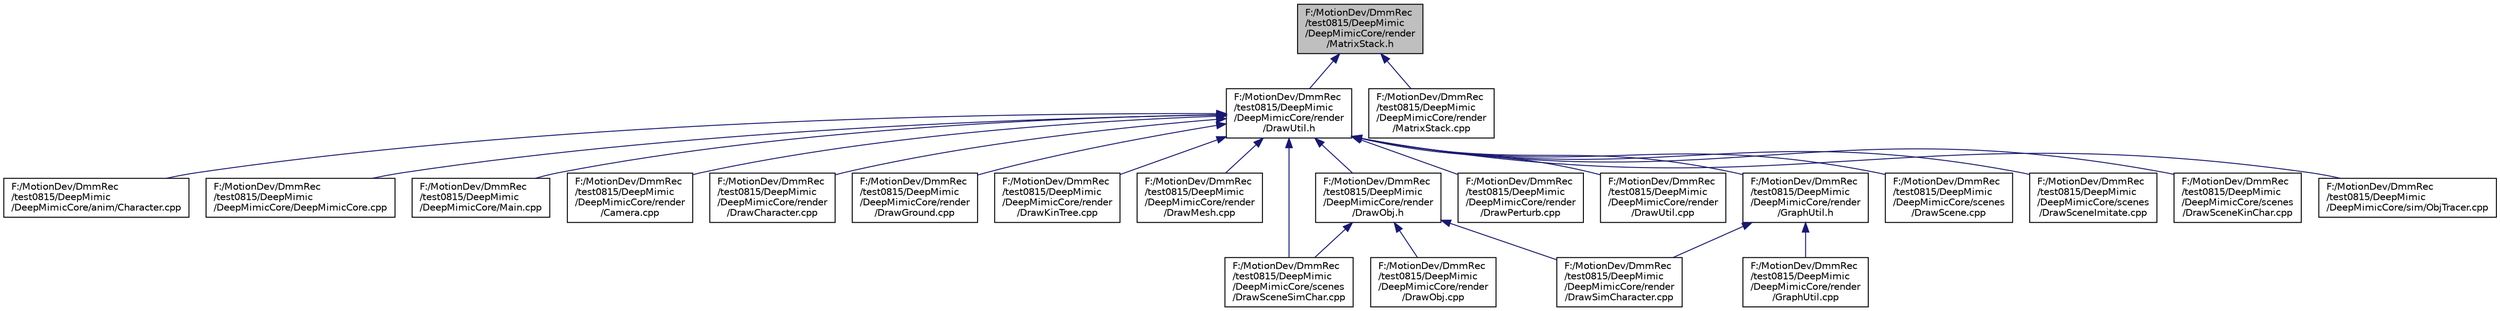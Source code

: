 digraph "F:/MotionDev/DmmRec/test0815/DeepMimic/DeepMimicCore/render/MatrixStack.h"
{
 // LATEX_PDF_SIZE
  edge [fontname="Helvetica",fontsize="10",labelfontname="Helvetica",labelfontsize="10"];
  node [fontname="Helvetica",fontsize="10",shape=record];
  Node1 [label="F:/MotionDev/DmmRec\l/test0815/DeepMimic\l/DeepMimicCore/render\l/MatrixStack.h",height=0.2,width=0.4,color="black", fillcolor="grey75", style="filled", fontcolor="black",tooltip=" "];
  Node1 -> Node2 [dir="back",color="midnightblue",fontsize="10",style="solid",fontname="Helvetica"];
  Node2 [label="F:/MotionDev/DmmRec\l/test0815/DeepMimic\l/DeepMimicCore/render\l/DrawUtil.h",height=0.2,width=0.4,color="black", fillcolor="white", style="filled",URL="$_draw_util_8h.html",tooltip=" "];
  Node2 -> Node3 [dir="back",color="midnightblue",fontsize="10",style="solid",fontname="Helvetica"];
  Node3 [label="F:/MotionDev/DmmRec\l/test0815/DeepMimic\l/DeepMimicCore/anim/Character.cpp",height=0.2,width=0.4,color="black", fillcolor="white", style="filled",URL="$_character_8cpp.html",tooltip=" "];
  Node2 -> Node4 [dir="back",color="midnightblue",fontsize="10",style="solid",fontname="Helvetica"];
  Node4 [label="F:/MotionDev/DmmRec\l/test0815/DeepMimic\l/DeepMimicCore/DeepMimicCore.cpp",height=0.2,width=0.4,color="black", fillcolor="white", style="filled",URL="$_deep_mimic_core_8cpp.html",tooltip=" "];
  Node2 -> Node5 [dir="back",color="midnightblue",fontsize="10",style="solid",fontname="Helvetica"];
  Node5 [label="F:/MotionDev/DmmRec\l/test0815/DeepMimic\l/DeepMimicCore/Main.cpp",height=0.2,width=0.4,color="black", fillcolor="white", style="filled",URL="$_main_8cpp.html",tooltip=" "];
  Node2 -> Node6 [dir="back",color="midnightblue",fontsize="10",style="solid",fontname="Helvetica"];
  Node6 [label="F:/MotionDev/DmmRec\l/test0815/DeepMimic\l/DeepMimicCore/render\l/Camera.cpp",height=0.2,width=0.4,color="black", fillcolor="white", style="filled",URL="$_camera_8cpp.html",tooltip=" "];
  Node2 -> Node7 [dir="back",color="midnightblue",fontsize="10",style="solid",fontname="Helvetica"];
  Node7 [label="F:/MotionDev/DmmRec\l/test0815/DeepMimic\l/DeepMimicCore/render\l/DrawCharacter.cpp",height=0.2,width=0.4,color="black", fillcolor="white", style="filled",URL="$_draw_character_8cpp.html",tooltip=" "];
  Node2 -> Node8 [dir="back",color="midnightblue",fontsize="10",style="solid",fontname="Helvetica"];
  Node8 [label="F:/MotionDev/DmmRec\l/test0815/DeepMimic\l/DeepMimicCore/render\l/DrawGround.cpp",height=0.2,width=0.4,color="black", fillcolor="white", style="filled",URL="$_draw_ground_8cpp.html",tooltip=" "];
  Node2 -> Node9 [dir="back",color="midnightblue",fontsize="10",style="solid",fontname="Helvetica"];
  Node9 [label="F:/MotionDev/DmmRec\l/test0815/DeepMimic\l/DeepMimicCore/render\l/DrawKinTree.cpp",height=0.2,width=0.4,color="black", fillcolor="white", style="filled",URL="$_draw_kin_tree_8cpp.html",tooltip=" "];
  Node2 -> Node10 [dir="back",color="midnightblue",fontsize="10",style="solid",fontname="Helvetica"];
  Node10 [label="F:/MotionDev/DmmRec\l/test0815/DeepMimic\l/DeepMimicCore/render\l/DrawMesh.cpp",height=0.2,width=0.4,color="black", fillcolor="white", style="filled",URL="$_draw_mesh_8cpp.html",tooltip=" "];
  Node2 -> Node11 [dir="back",color="midnightblue",fontsize="10",style="solid",fontname="Helvetica"];
  Node11 [label="F:/MotionDev/DmmRec\l/test0815/DeepMimic\l/DeepMimicCore/render\l/DrawObj.h",height=0.2,width=0.4,color="black", fillcolor="white", style="filled",URL="$_draw_obj_8h.html",tooltip=" "];
  Node11 -> Node12 [dir="back",color="midnightblue",fontsize="10",style="solid",fontname="Helvetica"];
  Node12 [label="F:/MotionDev/DmmRec\l/test0815/DeepMimic\l/DeepMimicCore/render\l/DrawObj.cpp",height=0.2,width=0.4,color="black", fillcolor="white", style="filled",URL="$_draw_obj_8cpp.html",tooltip=" "];
  Node11 -> Node13 [dir="back",color="midnightblue",fontsize="10",style="solid",fontname="Helvetica"];
  Node13 [label="F:/MotionDev/DmmRec\l/test0815/DeepMimic\l/DeepMimicCore/render\l/DrawSimCharacter.cpp",height=0.2,width=0.4,color="black", fillcolor="white", style="filled",URL="$_draw_sim_character_8cpp.html",tooltip=" "];
  Node11 -> Node14 [dir="back",color="midnightblue",fontsize="10",style="solid",fontname="Helvetica"];
  Node14 [label="F:/MotionDev/DmmRec\l/test0815/DeepMimic\l/DeepMimicCore/scenes\l/DrawSceneSimChar.cpp",height=0.2,width=0.4,color="black", fillcolor="white", style="filled",URL="$_draw_scene_sim_char_8cpp.html",tooltip=" "];
  Node2 -> Node15 [dir="back",color="midnightblue",fontsize="10",style="solid",fontname="Helvetica"];
  Node15 [label="F:/MotionDev/DmmRec\l/test0815/DeepMimic\l/DeepMimicCore/render\l/DrawPerturb.cpp",height=0.2,width=0.4,color="black", fillcolor="white", style="filled",URL="$_draw_perturb_8cpp.html",tooltip=" "];
  Node2 -> Node16 [dir="back",color="midnightblue",fontsize="10",style="solid",fontname="Helvetica"];
  Node16 [label="F:/MotionDev/DmmRec\l/test0815/DeepMimic\l/DeepMimicCore/render\l/DrawUtil.cpp",height=0.2,width=0.4,color="black", fillcolor="white", style="filled",URL="$_draw_util_8cpp.html",tooltip=" "];
  Node2 -> Node17 [dir="back",color="midnightblue",fontsize="10",style="solid",fontname="Helvetica"];
  Node17 [label="F:/MotionDev/DmmRec\l/test0815/DeepMimic\l/DeepMimicCore/render\l/GraphUtil.h",height=0.2,width=0.4,color="black", fillcolor="white", style="filled",URL="$_graph_util_8h.html",tooltip=" "];
  Node17 -> Node13 [dir="back",color="midnightblue",fontsize="10",style="solid",fontname="Helvetica"];
  Node17 -> Node18 [dir="back",color="midnightblue",fontsize="10",style="solid",fontname="Helvetica"];
  Node18 [label="F:/MotionDev/DmmRec\l/test0815/DeepMimic\l/DeepMimicCore/render\l/GraphUtil.cpp",height=0.2,width=0.4,color="black", fillcolor="white", style="filled",URL="$_graph_util_8cpp.html",tooltip=" "];
  Node2 -> Node19 [dir="back",color="midnightblue",fontsize="10",style="solid",fontname="Helvetica"];
  Node19 [label="F:/MotionDev/DmmRec\l/test0815/DeepMimic\l/DeepMimicCore/scenes\l/DrawScene.cpp",height=0.2,width=0.4,color="black", fillcolor="white", style="filled",URL="$_draw_scene_8cpp.html",tooltip=" "];
  Node2 -> Node20 [dir="back",color="midnightblue",fontsize="10",style="solid",fontname="Helvetica"];
  Node20 [label="F:/MotionDev/DmmRec\l/test0815/DeepMimic\l/DeepMimicCore/scenes\l/DrawSceneImitate.cpp",height=0.2,width=0.4,color="black", fillcolor="white", style="filled",URL="$_draw_scene_imitate_8cpp.html",tooltip=" "];
  Node2 -> Node21 [dir="back",color="midnightblue",fontsize="10",style="solid",fontname="Helvetica"];
  Node21 [label="F:/MotionDev/DmmRec\l/test0815/DeepMimic\l/DeepMimicCore/scenes\l/DrawSceneKinChar.cpp",height=0.2,width=0.4,color="black", fillcolor="white", style="filled",URL="$_draw_scene_kin_char_8cpp.html",tooltip=" "];
  Node2 -> Node14 [dir="back",color="midnightblue",fontsize="10",style="solid",fontname="Helvetica"];
  Node2 -> Node22 [dir="back",color="midnightblue",fontsize="10",style="solid",fontname="Helvetica"];
  Node22 [label="F:/MotionDev/DmmRec\l/test0815/DeepMimic\l/DeepMimicCore/sim/ObjTracer.cpp",height=0.2,width=0.4,color="black", fillcolor="white", style="filled",URL="$_obj_tracer_8cpp.html",tooltip=" "];
  Node1 -> Node23 [dir="back",color="midnightblue",fontsize="10",style="solid",fontname="Helvetica"];
  Node23 [label="F:/MotionDev/DmmRec\l/test0815/DeepMimic\l/DeepMimicCore/render\l/MatrixStack.cpp",height=0.2,width=0.4,color="black", fillcolor="white", style="filled",URL="$_matrix_stack_8cpp.html",tooltip=" "];
}
